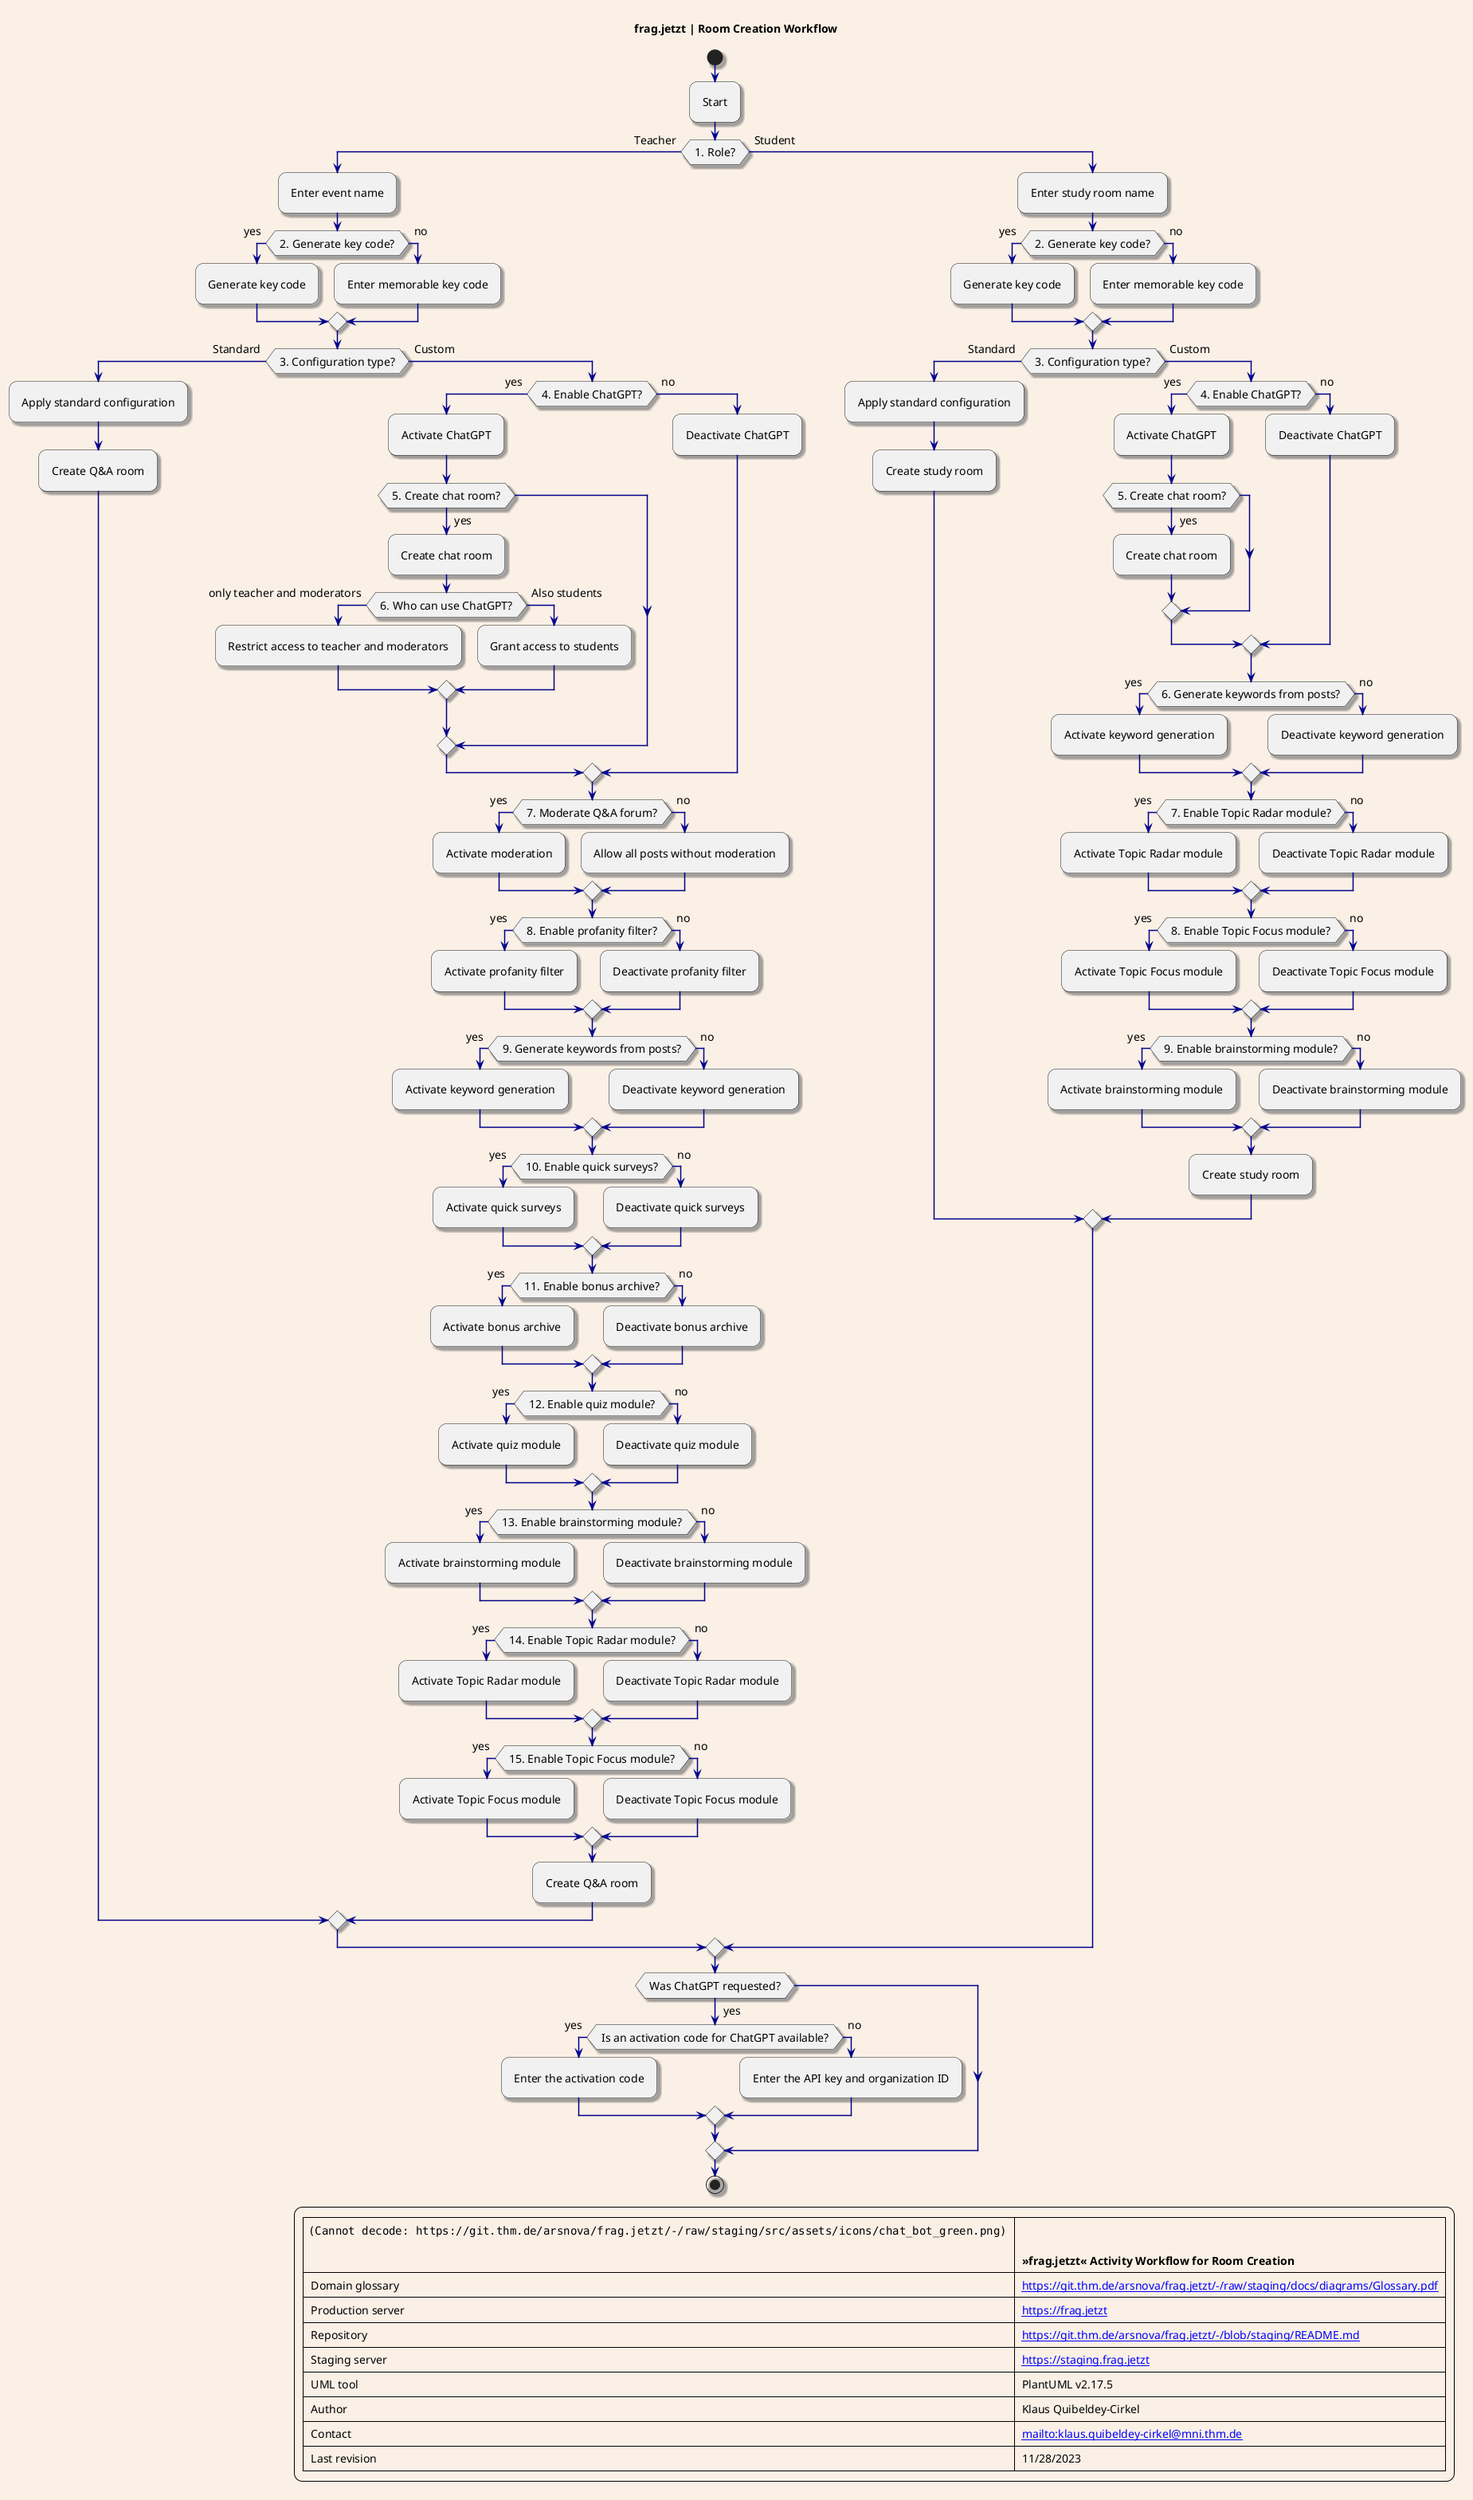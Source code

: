 @startuml room creation
title frag.jetzt | Room Creation Workflow

skinparam backgroundColor Linen
skinparam shadowing true
skinparam defaultFontSize 14
skinparam Padding 6

' Additional skinparam settings
skinparam roundcorner 20
skinparam class {
  BackgroundColor PaleGreen
  BorderColor Black
  FontColor Black
}
skinparam arrowColor DarkBlue
skinparam arrowThickness 1.5
skinparam packageStyle rectangle

start
:Start;

' Decision: Role
if (1. Role?) then (Teacher)
  :Enter event name;
  ' Decision: Key Code Generation
  if (2. Generate key code?) then (yes)
    :Generate key code;
  else (no)
    :Enter memorable key code;
  endif
  ' Decision: Configuration Type
  if (3. Configuration type?) then (Standard)
    :Apply standard configuration;
    :Create Q&A room;
  else (Custom)
    ' Further decisions for custom configuration
    ' Decision: ChatGPT Availability
    if (4. Enable ChatGPT?) then (yes)
      :Activate ChatGPT;
      ' Additional Decision: Chat Room
      if (5. Create chat room?) then (yes)
        :Create chat room;

        ' New query: ChatGPT Access
        if (6. Who can use ChatGPT?) then (only teacher and moderators)
          :Restrict access to teacher and moderators;
        else (Also students)
          :Grant access to students;
        endif

      endif
    else (no)
      :Deactivate ChatGPT;
    endif
    ' Decision: Q&A Forum Moderation
    if (7. Moderate Q&A forum?) then (yes)
      :Activate moderation;
    else (no)
      :Allow all posts without moderation;
    endif
    ' Decision: Profanity Filter
    if (8. Enable profanity filter?) then (yes)
      :Activate profanity filter;
    else (no)
      :Deactivate profanity filter;
    endif
    ' Decision: Keyword Generation
    if (9. Generate keywords from posts?) then (yes)
      :Activate keyword generation;
    else (no)
      :Deactivate keyword generation;
    endif
    ' Decision: Quick Surveys
    if (10. Enable quick surveys?) then (yes)
      :Activate quick surveys;
    else (no)
      :Deactivate quick surveys;
    endif
    ' Decision: Bonus Archive
    if (11. Enable bonus archive?) then (yes)
      :Activate bonus archive;
    else (no)
      :Deactivate bonus archive;
    endif
    ' Decision: Quiz Module
    if (12. Enable quiz module?) then (yes)
      :Activate quiz module;
    else (no)
      :Deactivate quiz module;
    endif
    ' Decision: Brainstorming Module
    if (13. Enable brainstorming module?) then (yes)
      :Activate brainstorming module;
    else (no)
      :Deactivate brainstorming module;
    endif
    ' Decision: Topic Radar Module
    if (14. Enable Topic Radar module?) then (yes)
      :Activate Topic Radar module;
    else (no)
      :Deactivate Topic Radar module;
    endif
    ' Decision: Topic Focus Module
    if (15. Enable Topic Focus module?) then (yes)
      :Activate Topic Focus module;
    else (no)
      :Deactivate Topic Focus module;
    endif
    :Create Q&A room;
  endif
else (Student)
  :Enter study room name;
  ' Decision: Key Code Generation
  if (2. Generate key code?) then (yes)
    :Generate key code;
  else (no)
    :Enter memorable key code;
  endif
  ' Decision: Configuration Type
  if (3. Configuration type?) then (Standard)
    :Apply standard configuration;
    :Create study room;
  else (Custom)
    ' Further decisions for custom configuration
    ' Decision: ChatGPT Availability
    if (4. Enable ChatGPT?) then (yes)
      :Activate ChatGPT;
      ' Additional Decision: Chat Room
      if (5. Create chat room?) then (yes)
        :Create chat room;
      endif
    else (no)
      :Deactivate ChatGPT;
    endif
    ' Decision: Keyword Generation
    if (6. Generate keywords from posts?) then (yes)
      :Activate keyword generation;
    else (no)
      :Deactivate keyword generation;
    endif
    ' Decision: Topic Radar Module
    if (7. Enable Topic Radar module?) then (yes)
      :Activate Topic Radar module;
    else (no)
      :Deactivate Topic Radar module;
    endif
    ' Decision: Topic Focus Module
    if (8. Enable Topic Focus module?) then (yes)
      :Activate Topic Focus module;
    else (no)
      :Deactivate Topic Focus module;
    endif
    ' Decision: Brainstorming Module
    if (9. Enable brainstorming module?) then (yes)
      :Activate brainstorming module;
    else (no)
      :Deactivate brainstorming module;
    endif
    :Create study room;
  endif
endif
' Decision: ChatGPT Availability
if (Was ChatGPT requested?) then (yes)
  ' New query: Activation code for ChatGPT
  if (Is an activation code for ChatGPT available?) then (yes)
    :Enter the activation code;
  else (no)
    :Enter the API key and organization ID;
  endif
endif
stop

legend right
|<img:https://git.thm.de/arsnova/frag.jetzt/-/raw/staging/src/assets/icons/chat_bot_green.png{scale=0.4}> |= \n\n »frag.jetzt« Activity Workflow for Room Creation |
| Domain glossary | [[https://git.thm.de/arsnova/frag.jetzt/-/raw/staging/docs/diagrams/Glossary.pdf]] |
| Production server | [[https://frag.jetzt]] |
| Repository | [[https://git.thm.de/arsnova/frag.jetzt/-/blob/staging/README.md]] |
| Staging server | [[https://staging.frag.jetzt]] |
| UML tool| PlantUML v2.17.5|
| Author| Klaus Quibeldey-Cirkel|
| Contact| [[mailto:klaus.quibeldey-cirkel@mni.thm.de]] |
| Last revision| 11/28/2023 |
end legend

@enduml
